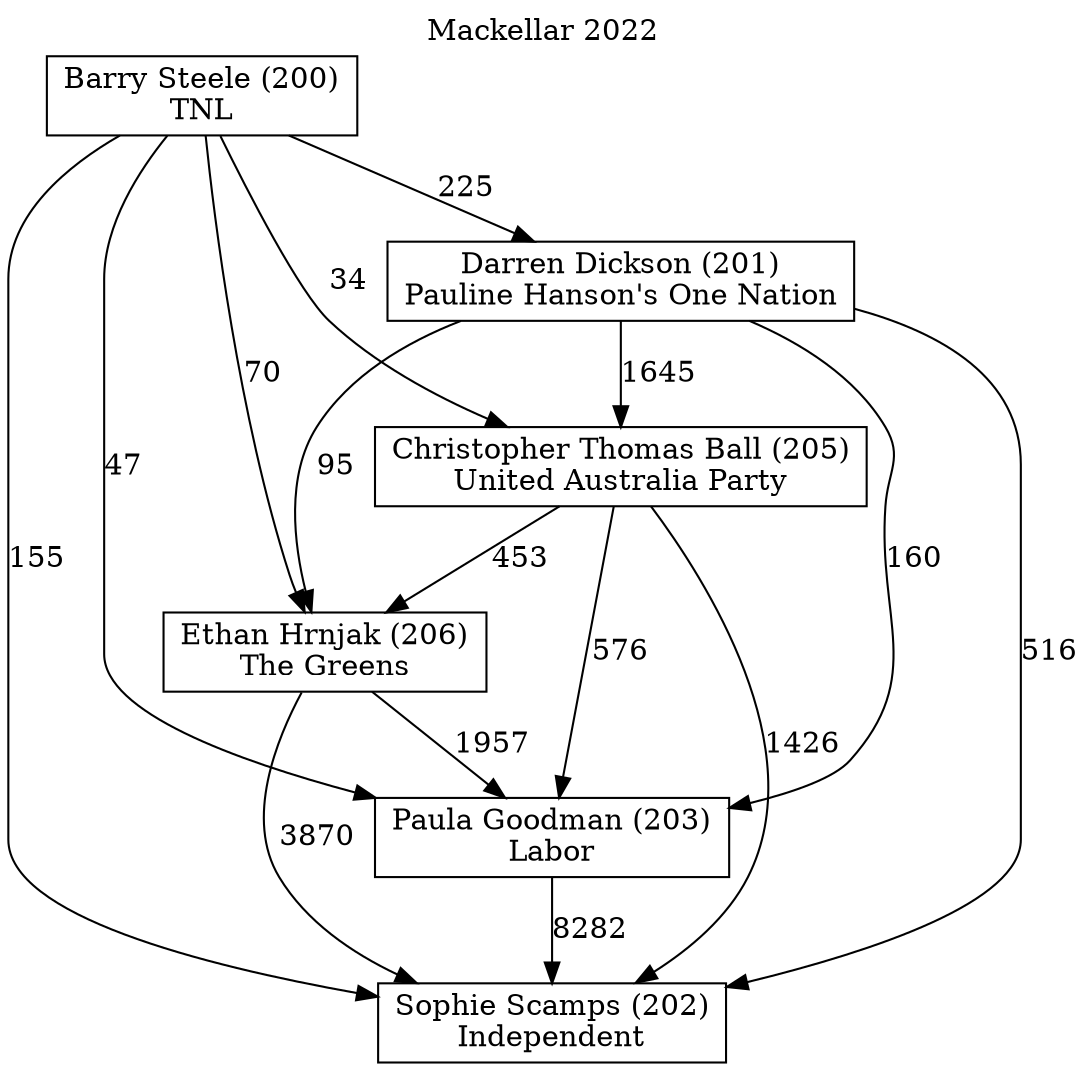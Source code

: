 // House preference flow
digraph "Sophie Scamps (202)_Mackellar_2022" {
	graph [label="Mackellar 2022" labelloc=t mclimit=10]
	node [shape=box]
	"Barry Steele (200)" [label="Barry Steele (200)
TNL"]
	"Sophie Scamps (202)" [label="Sophie Scamps (202)
Independent"]
	"Darren Dickson (201)" [label="Darren Dickson (201)
Pauline Hanson's One Nation"]
	"Paula Goodman (203)" [label="Paula Goodman (203)
Labor"]
	"Ethan Hrnjak (206)" [label="Ethan Hrnjak (206)
The Greens"]
	"Christopher Thomas Ball (205)" [label="Christopher Thomas Ball (205)
United Australia Party"]
	"Ethan Hrnjak (206)" -> "Paula Goodman (203)" [label=1957]
	"Christopher Thomas Ball (205)" -> "Ethan Hrnjak (206)" [label=453]
	"Barry Steele (200)" -> "Paula Goodman (203)" [label=47]
	"Christopher Thomas Ball (205)" -> "Paula Goodman (203)" [label=576]
	"Barry Steele (200)" -> "Christopher Thomas Ball (205)" [label=34]
	"Barry Steele (200)" -> "Darren Dickson (201)" [label=225]
	"Darren Dickson (201)" -> "Sophie Scamps (202)" [label=516]
	"Darren Dickson (201)" -> "Christopher Thomas Ball (205)" [label=1645]
	"Barry Steele (200)" -> "Ethan Hrnjak (206)" [label=70]
	"Christopher Thomas Ball (205)" -> "Sophie Scamps (202)" [label=1426]
	"Barry Steele (200)" -> "Sophie Scamps (202)" [label=155]
	"Paula Goodman (203)" -> "Sophie Scamps (202)" [label=8282]
	"Darren Dickson (201)" -> "Paula Goodman (203)" [label=160]
	"Ethan Hrnjak (206)" -> "Sophie Scamps (202)" [label=3870]
	"Darren Dickson (201)" -> "Ethan Hrnjak (206)" [label=95]
}

